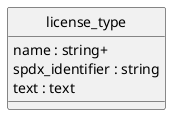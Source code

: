 @startuml uml
skinparam monochrome true
skinparam linetype ortho
hide circle

entity license_type {
  name : string+
  spdx_identifier : string
  text : text
}

@enduml
